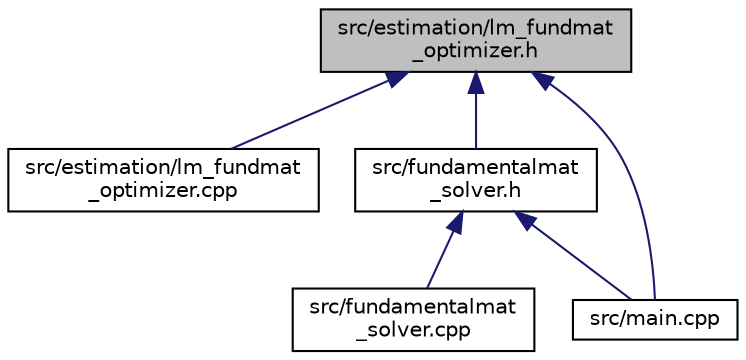 digraph "src/estimation/lm_fundmat_optimizer.h"
{
  edge [fontname="Helvetica",fontsize="10",labelfontname="Helvetica",labelfontsize="10"];
  node [fontname="Helvetica",fontsize="10",shape=record];
  Node1 [label="src/estimation/lm_fundmat\l_optimizer.h",height=0.2,width=0.4,color="black", fillcolor="grey75", style="filled", fontcolor="black"];
  Node1 -> Node2 [dir="back",color="midnightblue",fontsize="10",style="solid",fontname="Helvetica"];
  Node2 [label="src/estimation/lm_fundmat\l_optimizer.cpp",height=0.2,width=0.4,color="black", fillcolor="white", style="filled",URL="$lm__fundmat__optimizer_8cpp.html"];
  Node1 -> Node3 [dir="back",color="midnightblue",fontsize="10",style="solid",fontname="Helvetica"];
  Node3 [label="src/fundamentalmat\l_solver.h",height=0.2,width=0.4,color="black", fillcolor="white", style="filled",URL="$fundamentalmat__solver_8h.html"];
  Node3 -> Node4 [dir="back",color="midnightblue",fontsize="10",style="solid",fontname="Helvetica"];
  Node4 [label="src/fundamentalmat\l_solver.cpp",height=0.2,width=0.4,color="black", fillcolor="white", style="filled",URL="$fundamentalmat__solver_8cpp.html"];
  Node3 -> Node5 [dir="back",color="midnightblue",fontsize="10",style="solid",fontname="Helvetica"];
  Node5 [label="src/main.cpp",height=0.2,width=0.4,color="black", fillcolor="white", style="filled",URL="$main_8cpp.html",tooltip="This file contains the demo&#39;s main() function. "];
  Node1 -> Node5 [dir="back",color="midnightblue",fontsize="10",style="solid",fontname="Helvetica"];
}
